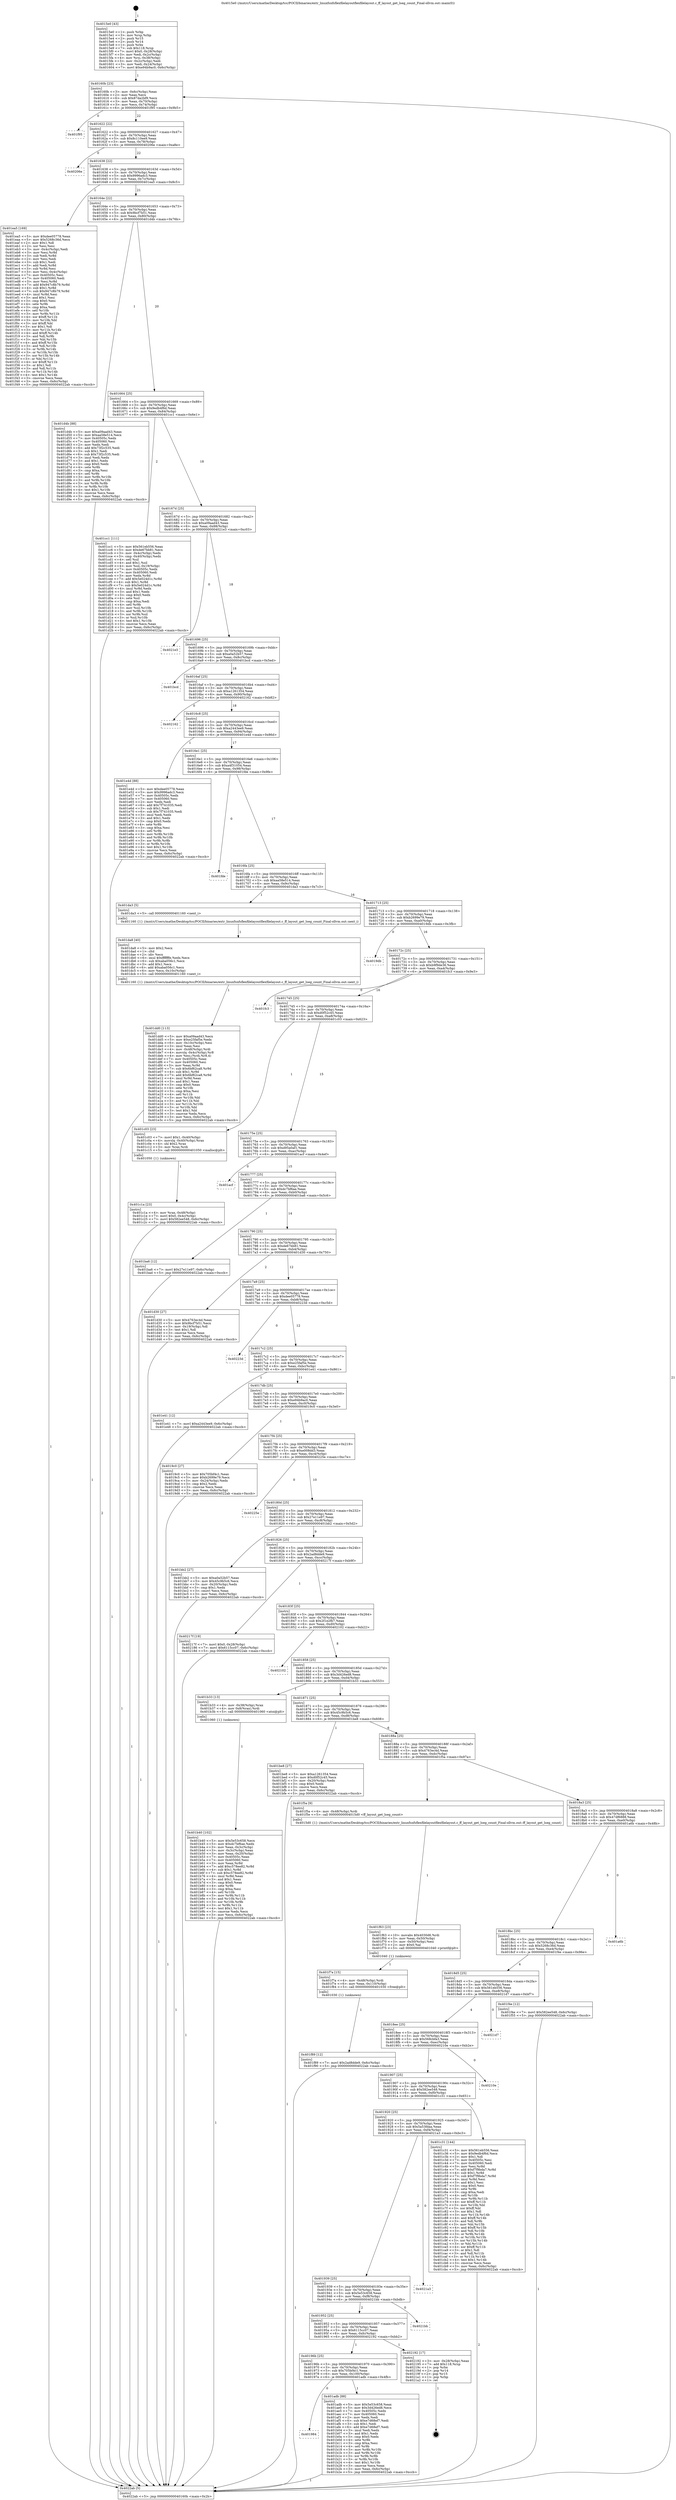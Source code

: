 digraph "0x4015e0" {
  label = "0x4015e0 (/mnt/c/Users/mathe/Desktop/tcc/POCII/binaries/extr_linuxfsnfsflexfilelayoutflexfilelayout.c_ff_layout_get_lseg_count_Final-ollvm.out::main(0))"
  labelloc = "t"
  node[shape=record]

  Entry [label="",width=0.3,height=0.3,shape=circle,fillcolor=black,style=filled]
  "0x40160b" [label="{
     0x40160b [23]\l
     | [instrs]\l
     &nbsp;&nbsp;0x40160b \<+3\>: mov -0x6c(%rbp),%eax\l
     &nbsp;&nbsp;0x40160e \<+2\>: mov %eax,%ecx\l
     &nbsp;&nbsp;0x401610 \<+6\>: sub $0x87da2bf9,%ecx\l
     &nbsp;&nbsp;0x401616 \<+3\>: mov %eax,-0x70(%rbp)\l
     &nbsp;&nbsp;0x401619 \<+3\>: mov %ecx,-0x74(%rbp)\l
     &nbsp;&nbsp;0x40161c \<+6\>: je 0000000000401f95 \<main+0x9b5\>\l
  }"]
  "0x401f95" [label="{
     0x401f95\l
  }", style=dashed]
  "0x401622" [label="{
     0x401622 [22]\l
     | [instrs]\l
     &nbsp;&nbsp;0x401622 \<+5\>: jmp 0000000000401627 \<main+0x47\>\l
     &nbsp;&nbsp;0x401627 \<+3\>: mov -0x70(%rbp),%eax\l
     &nbsp;&nbsp;0x40162a \<+5\>: sub $0x8c110ee9,%eax\l
     &nbsp;&nbsp;0x40162f \<+3\>: mov %eax,-0x78(%rbp)\l
     &nbsp;&nbsp;0x401632 \<+6\>: je 000000000040206e \<main+0xa8e\>\l
  }"]
  Exit [label="",width=0.3,height=0.3,shape=circle,fillcolor=black,style=filled,peripheries=2]
  "0x40206e" [label="{
     0x40206e\l
  }", style=dashed]
  "0x401638" [label="{
     0x401638 [22]\l
     | [instrs]\l
     &nbsp;&nbsp;0x401638 \<+5\>: jmp 000000000040163d \<main+0x5d\>\l
     &nbsp;&nbsp;0x40163d \<+3\>: mov -0x70(%rbp),%eax\l
     &nbsp;&nbsp;0x401640 \<+5\>: sub $0x9996adc3,%eax\l
     &nbsp;&nbsp;0x401645 \<+3\>: mov %eax,-0x7c(%rbp)\l
     &nbsp;&nbsp;0x401648 \<+6\>: je 0000000000401ea5 \<main+0x8c5\>\l
  }"]
  "0x401f89" [label="{
     0x401f89 [12]\l
     | [instrs]\l
     &nbsp;&nbsp;0x401f89 \<+7\>: movl $0x2ad8dde9,-0x6c(%rbp)\l
     &nbsp;&nbsp;0x401f90 \<+5\>: jmp 00000000004022ab \<main+0xccb\>\l
  }"]
  "0x401ea5" [label="{
     0x401ea5 [169]\l
     | [instrs]\l
     &nbsp;&nbsp;0x401ea5 \<+5\>: mov $0xdee05778,%eax\l
     &nbsp;&nbsp;0x401eaa \<+5\>: mov $0x5268c36d,%ecx\l
     &nbsp;&nbsp;0x401eaf \<+2\>: mov $0x1,%dl\l
     &nbsp;&nbsp;0x401eb1 \<+2\>: xor %esi,%esi\l
     &nbsp;&nbsp;0x401eb3 \<+3\>: mov -0x4c(%rbp),%edi\l
     &nbsp;&nbsp;0x401eb6 \<+3\>: mov %esi,%r8d\l
     &nbsp;&nbsp;0x401eb9 \<+3\>: sub %edi,%r8d\l
     &nbsp;&nbsp;0x401ebc \<+2\>: mov %esi,%edi\l
     &nbsp;&nbsp;0x401ebe \<+3\>: sub $0x1,%edi\l
     &nbsp;&nbsp;0x401ec1 \<+3\>: add %edi,%r8d\l
     &nbsp;&nbsp;0x401ec4 \<+3\>: sub %r8d,%esi\l
     &nbsp;&nbsp;0x401ec7 \<+3\>: mov %esi,-0x4c(%rbp)\l
     &nbsp;&nbsp;0x401eca \<+7\>: mov 0x40505c,%esi\l
     &nbsp;&nbsp;0x401ed1 \<+7\>: mov 0x405060,%edi\l
     &nbsp;&nbsp;0x401ed8 \<+3\>: mov %esi,%r8d\l
     &nbsp;&nbsp;0x401edb \<+7\>: add $0x947c8b79,%r8d\l
     &nbsp;&nbsp;0x401ee2 \<+4\>: sub $0x1,%r8d\l
     &nbsp;&nbsp;0x401ee6 \<+7\>: sub $0x947c8b79,%r8d\l
     &nbsp;&nbsp;0x401eed \<+4\>: imul %r8d,%esi\l
     &nbsp;&nbsp;0x401ef1 \<+3\>: and $0x1,%esi\l
     &nbsp;&nbsp;0x401ef4 \<+3\>: cmp $0x0,%esi\l
     &nbsp;&nbsp;0x401ef7 \<+4\>: sete %r9b\l
     &nbsp;&nbsp;0x401efb \<+3\>: cmp $0xa,%edi\l
     &nbsp;&nbsp;0x401efe \<+4\>: setl %r10b\l
     &nbsp;&nbsp;0x401f02 \<+3\>: mov %r9b,%r11b\l
     &nbsp;&nbsp;0x401f05 \<+4\>: xor $0xff,%r11b\l
     &nbsp;&nbsp;0x401f09 \<+3\>: mov %r10b,%bl\l
     &nbsp;&nbsp;0x401f0c \<+3\>: xor $0xff,%bl\l
     &nbsp;&nbsp;0x401f0f \<+3\>: xor $0x1,%dl\l
     &nbsp;&nbsp;0x401f12 \<+3\>: mov %r11b,%r14b\l
     &nbsp;&nbsp;0x401f15 \<+4\>: and $0xff,%r14b\l
     &nbsp;&nbsp;0x401f19 \<+3\>: and %dl,%r9b\l
     &nbsp;&nbsp;0x401f1c \<+3\>: mov %bl,%r15b\l
     &nbsp;&nbsp;0x401f1f \<+4\>: and $0xff,%r15b\l
     &nbsp;&nbsp;0x401f23 \<+3\>: and %dl,%r10b\l
     &nbsp;&nbsp;0x401f26 \<+3\>: or %r9b,%r14b\l
     &nbsp;&nbsp;0x401f29 \<+3\>: or %r10b,%r15b\l
     &nbsp;&nbsp;0x401f2c \<+3\>: xor %r15b,%r14b\l
     &nbsp;&nbsp;0x401f2f \<+3\>: or %bl,%r11b\l
     &nbsp;&nbsp;0x401f32 \<+4\>: xor $0xff,%r11b\l
     &nbsp;&nbsp;0x401f36 \<+3\>: or $0x1,%dl\l
     &nbsp;&nbsp;0x401f39 \<+3\>: and %dl,%r11b\l
     &nbsp;&nbsp;0x401f3c \<+3\>: or %r11b,%r14b\l
     &nbsp;&nbsp;0x401f3f \<+4\>: test $0x1,%r14b\l
     &nbsp;&nbsp;0x401f43 \<+3\>: cmovne %ecx,%eax\l
     &nbsp;&nbsp;0x401f46 \<+3\>: mov %eax,-0x6c(%rbp)\l
     &nbsp;&nbsp;0x401f49 \<+5\>: jmp 00000000004022ab \<main+0xccb\>\l
  }"]
  "0x40164e" [label="{
     0x40164e [22]\l
     | [instrs]\l
     &nbsp;&nbsp;0x40164e \<+5\>: jmp 0000000000401653 \<main+0x73\>\l
     &nbsp;&nbsp;0x401653 \<+3\>: mov -0x70(%rbp),%eax\l
     &nbsp;&nbsp;0x401656 \<+5\>: sub $0x9bcf7b51,%eax\l
     &nbsp;&nbsp;0x40165b \<+3\>: mov %eax,-0x80(%rbp)\l
     &nbsp;&nbsp;0x40165e \<+6\>: je 0000000000401d4b \<main+0x76b\>\l
  }"]
  "0x401f7a" [label="{
     0x401f7a [15]\l
     | [instrs]\l
     &nbsp;&nbsp;0x401f7a \<+4\>: mov -0x48(%rbp),%rdi\l
     &nbsp;&nbsp;0x401f7e \<+6\>: mov %eax,-0x110(%rbp)\l
     &nbsp;&nbsp;0x401f84 \<+5\>: call 0000000000401030 \<free@plt\>\l
     | [calls]\l
     &nbsp;&nbsp;0x401030 \{1\} (unknown)\l
  }"]
  "0x401d4b" [label="{
     0x401d4b [88]\l
     | [instrs]\l
     &nbsp;&nbsp;0x401d4b \<+5\>: mov $0xa09aad43,%eax\l
     &nbsp;&nbsp;0x401d50 \<+5\>: mov $0xaa58e514,%ecx\l
     &nbsp;&nbsp;0x401d55 \<+7\>: mov 0x40505c,%edx\l
     &nbsp;&nbsp;0x401d5c \<+7\>: mov 0x405060,%esi\l
     &nbsp;&nbsp;0x401d63 \<+2\>: mov %edx,%edi\l
     &nbsp;&nbsp;0x401d65 \<+6\>: add $0x73f2c535,%edi\l
     &nbsp;&nbsp;0x401d6b \<+3\>: sub $0x1,%edi\l
     &nbsp;&nbsp;0x401d6e \<+6\>: sub $0x73f2c535,%edi\l
     &nbsp;&nbsp;0x401d74 \<+3\>: imul %edi,%edx\l
     &nbsp;&nbsp;0x401d77 \<+3\>: and $0x1,%edx\l
     &nbsp;&nbsp;0x401d7a \<+3\>: cmp $0x0,%edx\l
     &nbsp;&nbsp;0x401d7d \<+4\>: sete %r8b\l
     &nbsp;&nbsp;0x401d81 \<+3\>: cmp $0xa,%esi\l
     &nbsp;&nbsp;0x401d84 \<+4\>: setl %r9b\l
     &nbsp;&nbsp;0x401d88 \<+3\>: mov %r8b,%r10b\l
     &nbsp;&nbsp;0x401d8b \<+3\>: and %r9b,%r10b\l
     &nbsp;&nbsp;0x401d8e \<+3\>: xor %r9b,%r8b\l
     &nbsp;&nbsp;0x401d91 \<+3\>: or %r8b,%r10b\l
     &nbsp;&nbsp;0x401d94 \<+4\>: test $0x1,%r10b\l
     &nbsp;&nbsp;0x401d98 \<+3\>: cmovne %ecx,%eax\l
     &nbsp;&nbsp;0x401d9b \<+3\>: mov %eax,-0x6c(%rbp)\l
     &nbsp;&nbsp;0x401d9e \<+5\>: jmp 00000000004022ab \<main+0xccb\>\l
  }"]
  "0x401664" [label="{
     0x401664 [25]\l
     | [instrs]\l
     &nbsp;&nbsp;0x401664 \<+5\>: jmp 0000000000401669 \<main+0x89\>\l
     &nbsp;&nbsp;0x401669 \<+3\>: mov -0x70(%rbp),%eax\l
     &nbsp;&nbsp;0x40166c \<+5\>: sub $0x9edb4f6d,%eax\l
     &nbsp;&nbsp;0x401671 \<+6\>: mov %eax,-0x84(%rbp)\l
     &nbsp;&nbsp;0x401677 \<+6\>: je 0000000000401cc1 \<main+0x6e1\>\l
  }"]
  "0x401f63" [label="{
     0x401f63 [23]\l
     | [instrs]\l
     &nbsp;&nbsp;0x401f63 \<+10\>: movabs $0x4030d6,%rdi\l
     &nbsp;&nbsp;0x401f6d \<+3\>: mov %eax,-0x50(%rbp)\l
     &nbsp;&nbsp;0x401f70 \<+3\>: mov -0x50(%rbp),%esi\l
     &nbsp;&nbsp;0x401f73 \<+2\>: mov $0x0,%al\l
     &nbsp;&nbsp;0x401f75 \<+5\>: call 0000000000401040 \<printf@plt\>\l
     | [calls]\l
     &nbsp;&nbsp;0x401040 \{1\} (unknown)\l
  }"]
  "0x401cc1" [label="{
     0x401cc1 [111]\l
     | [instrs]\l
     &nbsp;&nbsp;0x401cc1 \<+5\>: mov $0x561eb556,%eax\l
     &nbsp;&nbsp;0x401cc6 \<+5\>: mov $0xde67bb81,%ecx\l
     &nbsp;&nbsp;0x401ccb \<+3\>: mov -0x4c(%rbp),%edx\l
     &nbsp;&nbsp;0x401cce \<+3\>: cmp -0x40(%rbp),%edx\l
     &nbsp;&nbsp;0x401cd1 \<+4\>: setl %sil\l
     &nbsp;&nbsp;0x401cd5 \<+4\>: and $0x1,%sil\l
     &nbsp;&nbsp;0x401cd9 \<+4\>: mov %sil,-0x19(%rbp)\l
     &nbsp;&nbsp;0x401cdd \<+7\>: mov 0x40505c,%edx\l
     &nbsp;&nbsp;0x401ce4 \<+7\>: mov 0x405060,%edi\l
     &nbsp;&nbsp;0x401ceb \<+3\>: mov %edx,%r8d\l
     &nbsp;&nbsp;0x401cee \<+7\>: add $0x5e024d1c,%r8d\l
     &nbsp;&nbsp;0x401cf5 \<+4\>: sub $0x1,%r8d\l
     &nbsp;&nbsp;0x401cf9 \<+7\>: sub $0x5e024d1c,%r8d\l
     &nbsp;&nbsp;0x401d00 \<+4\>: imul %r8d,%edx\l
     &nbsp;&nbsp;0x401d04 \<+3\>: and $0x1,%edx\l
     &nbsp;&nbsp;0x401d07 \<+3\>: cmp $0x0,%edx\l
     &nbsp;&nbsp;0x401d0a \<+4\>: sete %sil\l
     &nbsp;&nbsp;0x401d0e \<+3\>: cmp $0xa,%edi\l
     &nbsp;&nbsp;0x401d11 \<+4\>: setl %r9b\l
     &nbsp;&nbsp;0x401d15 \<+3\>: mov %sil,%r10b\l
     &nbsp;&nbsp;0x401d18 \<+3\>: and %r9b,%r10b\l
     &nbsp;&nbsp;0x401d1b \<+3\>: xor %r9b,%sil\l
     &nbsp;&nbsp;0x401d1e \<+3\>: or %sil,%r10b\l
     &nbsp;&nbsp;0x401d21 \<+4\>: test $0x1,%r10b\l
     &nbsp;&nbsp;0x401d25 \<+3\>: cmovne %ecx,%eax\l
     &nbsp;&nbsp;0x401d28 \<+3\>: mov %eax,-0x6c(%rbp)\l
     &nbsp;&nbsp;0x401d2b \<+5\>: jmp 00000000004022ab \<main+0xccb\>\l
  }"]
  "0x40167d" [label="{
     0x40167d [25]\l
     | [instrs]\l
     &nbsp;&nbsp;0x40167d \<+5\>: jmp 0000000000401682 \<main+0xa2\>\l
     &nbsp;&nbsp;0x401682 \<+3\>: mov -0x70(%rbp),%eax\l
     &nbsp;&nbsp;0x401685 \<+5\>: sub $0xa09aad43,%eax\l
     &nbsp;&nbsp;0x40168a \<+6\>: mov %eax,-0x88(%rbp)\l
     &nbsp;&nbsp;0x401690 \<+6\>: je 00000000004021e3 \<main+0xc03\>\l
  }"]
  "0x401dd0" [label="{
     0x401dd0 [113]\l
     | [instrs]\l
     &nbsp;&nbsp;0x401dd0 \<+5\>: mov $0xa09aad43,%ecx\l
     &nbsp;&nbsp;0x401dd5 \<+5\>: mov $0xe25faf5e,%edx\l
     &nbsp;&nbsp;0x401dda \<+6\>: mov -0x10c(%rbp),%esi\l
     &nbsp;&nbsp;0x401de0 \<+3\>: imul %eax,%esi\l
     &nbsp;&nbsp;0x401de3 \<+4\>: mov -0x48(%rbp),%rdi\l
     &nbsp;&nbsp;0x401de7 \<+4\>: movslq -0x4c(%rbp),%r8\l
     &nbsp;&nbsp;0x401deb \<+4\>: mov %esi,(%rdi,%r8,4)\l
     &nbsp;&nbsp;0x401def \<+7\>: mov 0x40505c,%eax\l
     &nbsp;&nbsp;0x401df6 \<+7\>: mov 0x405060,%esi\l
     &nbsp;&nbsp;0x401dfd \<+3\>: mov %eax,%r9d\l
     &nbsp;&nbsp;0x401e00 \<+7\>: sub $0x6bf62ca8,%r9d\l
     &nbsp;&nbsp;0x401e07 \<+4\>: sub $0x1,%r9d\l
     &nbsp;&nbsp;0x401e0b \<+7\>: add $0x6bf62ca8,%r9d\l
     &nbsp;&nbsp;0x401e12 \<+4\>: imul %r9d,%eax\l
     &nbsp;&nbsp;0x401e16 \<+3\>: and $0x1,%eax\l
     &nbsp;&nbsp;0x401e19 \<+3\>: cmp $0x0,%eax\l
     &nbsp;&nbsp;0x401e1c \<+4\>: sete %r10b\l
     &nbsp;&nbsp;0x401e20 \<+3\>: cmp $0xa,%esi\l
     &nbsp;&nbsp;0x401e23 \<+4\>: setl %r11b\l
     &nbsp;&nbsp;0x401e27 \<+3\>: mov %r10b,%bl\l
     &nbsp;&nbsp;0x401e2a \<+3\>: and %r11b,%bl\l
     &nbsp;&nbsp;0x401e2d \<+3\>: xor %r11b,%r10b\l
     &nbsp;&nbsp;0x401e30 \<+3\>: or %r10b,%bl\l
     &nbsp;&nbsp;0x401e33 \<+3\>: test $0x1,%bl\l
     &nbsp;&nbsp;0x401e36 \<+3\>: cmovne %edx,%ecx\l
     &nbsp;&nbsp;0x401e39 \<+3\>: mov %ecx,-0x6c(%rbp)\l
     &nbsp;&nbsp;0x401e3c \<+5\>: jmp 00000000004022ab \<main+0xccb\>\l
  }"]
  "0x4021e3" [label="{
     0x4021e3\l
  }", style=dashed]
  "0x401696" [label="{
     0x401696 [25]\l
     | [instrs]\l
     &nbsp;&nbsp;0x401696 \<+5\>: jmp 000000000040169b \<main+0xbb\>\l
     &nbsp;&nbsp;0x40169b \<+3\>: mov -0x70(%rbp),%eax\l
     &nbsp;&nbsp;0x40169e \<+5\>: sub $0xa0a52b57,%eax\l
     &nbsp;&nbsp;0x4016a3 \<+6\>: mov %eax,-0x8c(%rbp)\l
     &nbsp;&nbsp;0x4016a9 \<+6\>: je 0000000000401bcd \<main+0x5ed\>\l
  }"]
  "0x401da8" [label="{
     0x401da8 [40]\l
     | [instrs]\l
     &nbsp;&nbsp;0x401da8 \<+5\>: mov $0x2,%ecx\l
     &nbsp;&nbsp;0x401dad \<+1\>: cltd\l
     &nbsp;&nbsp;0x401dae \<+2\>: idiv %ecx\l
     &nbsp;&nbsp;0x401db0 \<+6\>: imul $0xfffffffe,%edx,%ecx\l
     &nbsp;&nbsp;0x401db6 \<+6\>: sub $0xaba056c1,%ecx\l
     &nbsp;&nbsp;0x401dbc \<+3\>: add $0x1,%ecx\l
     &nbsp;&nbsp;0x401dbf \<+6\>: add $0xaba056c1,%ecx\l
     &nbsp;&nbsp;0x401dc5 \<+6\>: mov %ecx,-0x10c(%rbp)\l
     &nbsp;&nbsp;0x401dcb \<+5\>: call 0000000000401160 \<next_i\>\l
     | [calls]\l
     &nbsp;&nbsp;0x401160 \{1\} (/mnt/c/Users/mathe/Desktop/tcc/POCII/binaries/extr_linuxfsnfsflexfilelayoutflexfilelayout.c_ff_layout_get_lseg_count_Final-ollvm.out::next_i)\l
  }"]
  "0x401bcd" [label="{
     0x401bcd\l
  }", style=dashed]
  "0x4016af" [label="{
     0x4016af [25]\l
     | [instrs]\l
     &nbsp;&nbsp;0x4016af \<+5\>: jmp 00000000004016b4 \<main+0xd4\>\l
     &nbsp;&nbsp;0x4016b4 \<+3\>: mov -0x70(%rbp),%eax\l
     &nbsp;&nbsp;0x4016b7 \<+5\>: sub $0xa1261354,%eax\l
     &nbsp;&nbsp;0x4016bc \<+6\>: mov %eax,-0x90(%rbp)\l
     &nbsp;&nbsp;0x4016c2 \<+6\>: je 0000000000402162 \<main+0xb82\>\l
  }"]
  "0x401c1a" [label="{
     0x401c1a [23]\l
     | [instrs]\l
     &nbsp;&nbsp;0x401c1a \<+4\>: mov %rax,-0x48(%rbp)\l
     &nbsp;&nbsp;0x401c1e \<+7\>: movl $0x0,-0x4c(%rbp)\l
     &nbsp;&nbsp;0x401c25 \<+7\>: movl $0x582ee548,-0x6c(%rbp)\l
     &nbsp;&nbsp;0x401c2c \<+5\>: jmp 00000000004022ab \<main+0xccb\>\l
  }"]
  "0x402162" [label="{
     0x402162\l
  }", style=dashed]
  "0x4016c8" [label="{
     0x4016c8 [25]\l
     | [instrs]\l
     &nbsp;&nbsp;0x4016c8 \<+5\>: jmp 00000000004016cd \<main+0xed\>\l
     &nbsp;&nbsp;0x4016cd \<+3\>: mov -0x70(%rbp),%eax\l
     &nbsp;&nbsp;0x4016d0 \<+5\>: sub $0xa2443ee9,%eax\l
     &nbsp;&nbsp;0x4016d5 \<+6\>: mov %eax,-0x94(%rbp)\l
     &nbsp;&nbsp;0x4016db \<+6\>: je 0000000000401e4d \<main+0x86d\>\l
  }"]
  "0x401b40" [label="{
     0x401b40 [102]\l
     | [instrs]\l
     &nbsp;&nbsp;0x401b40 \<+5\>: mov $0x5e53c658,%ecx\l
     &nbsp;&nbsp;0x401b45 \<+5\>: mov $0xdc7bf6ae,%edx\l
     &nbsp;&nbsp;0x401b4a \<+3\>: mov %eax,-0x3c(%rbp)\l
     &nbsp;&nbsp;0x401b4d \<+3\>: mov -0x3c(%rbp),%eax\l
     &nbsp;&nbsp;0x401b50 \<+3\>: mov %eax,-0x20(%rbp)\l
     &nbsp;&nbsp;0x401b53 \<+7\>: mov 0x40505c,%eax\l
     &nbsp;&nbsp;0x401b5a \<+7\>: mov 0x405060,%esi\l
     &nbsp;&nbsp;0x401b61 \<+3\>: mov %eax,%r8d\l
     &nbsp;&nbsp;0x401b64 \<+7\>: add $0xc578ee82,%r8d\l
     &nbsp;&nbsp;0x401b6b \<+4\>: sub $0x1,%r8d\l
     &nbsp;&nbsp;0x401b6f \<+7\>: sub $0xc578ee82,%r8d\l
     &nbsp;&nbsp;0x401b76 \<+4\>: imul %r8d,%eax\l
     &nbsp;&nbsp;0x401b7a \<+3\>: and $0x1,%eax\l
     &nbsp;&nbsp;0x401b7d \<+3\>: cmp $0x0,%eax\l
     &nbsp;&nbsp;0x401b80 \<+4\>: sete %r9b\l
     &nbsp;&nbsp;0x401b84 \<+3\>: cmp $0xa,%esi\l
     &nbsp;&nbsp;0x401b87 \<+4\>: setl %r10b\l
     &nbsp;&nbsp;0x401b8b \<+3\>: mov %r9b,%r11b\l
     &nbsp;&nbsp;0x401b8e \<+3\>: and %r10b,%r11b\l
     &nbsp;&nbsp;0x401b91 \<+3\>: xor %r10b,%r9b\l
     &nbsp;&nbsp;0x401b94 \<+3\>: or %r9b,%r11b\l
     &nbsp;&nbsp;0x401b97 \<+4\>: test $0x1,%r11b\l
     &nbsp;&nbsp;0x401b9b \<+3\>: cmovne %edx,%ecx\l
     &nbsp;&nbsp;0x401b9e \<+3\>: mov %ecx,-0x6c(%rbp)\l
     &nbsp;&nbsp;0x401ba1 \<+5\>: jmp 00000000004022ab \<main+0xccb\>\l
  }"]
  "0x401e4d" [label="{
     0x401e4d [88]\l
     | [instrs]\l
     &nbsp;&nbsp;0x401e4d \<+5\>: mov $0xdee05778,%eax\l
     &nbsp;&nbsp;0x401e52 \<+5\>: mov $0x9996adc3,%ecx\l
     &nbsp;&nbsp;0x401e57 \<+7\>: mov 0x40505c,%edx\l
     &nbsp;&nbsp;0x401e5e \<+7\>: mov 0x405060,%esi\l
     &nbsp;&nbsp;0x401e65 \<+2\>: mov %edx,%edi\l
     &nbsp;&nbsp;0x401e67 \<+6\>: add $0x7f741035,%edi\l
     &nbsp;&nbsp;0x401e6d \<+3\>: sub $0x1,%edi\l
     &nbsp;&nbsp;0x401e70 \<+6\>: sub $0x7f741035,%edi\l
     &nbsp;&nbsp;0x401e76 \<+3\>: imul %edi,%edx\l
     &nbsp;&nbsp;0x401e79 \<+3\>: and $0x1,%edx\l
     &nbsp;&nbsp;0x401e7c \<+3\>: cmp $0x0,%edx\l
     &nbsp;&nbsp;0x401e7f \<+4\>: sete %r8b\l
     &nbsp;&nbsp;0x401e83 \<+3\>: cmp $0xa,%esi\l
     &nbsp;&nbsp;0x401e86 \<+4\>: setl %r9b\l
     &nbsp;&nbsp;0x401e8a \<+3\>: mov %r8b,%r10b\l
     &nbsp;&nbsp;0x401e8d \<+3\>: and %r9b,%r10b\l
     &nbsp;&nbsp;0x401e90 \<+3\>: xor %r9b,%r8b\l
     &nbsp;&nbsp;0x401e93 \<+3\>: or %r8b,%r10b\l
     &nbsp;&nbsp;0x401e96 \<+4\>: test $0x1,%r10b\l
     &nbsp;&nbsp;0x401e9a \<+3\>: cmovne %ecx,%eax\l
     &nbsp;&nbsp;0x401e9d \<+3\>: mov %eax,-0x6c(%rbp)\l
     &nbsp;&nbsp;0x401ea0 \<+5\>: jmp 00000000004022ab \<main+0xccb\>\l
  }"]
  "0x4016e1" [label="{
     0x4016e1 [25]\l
     | [instrs]\l
     &nbsp;&nbsp;0x4016e1 \<+5\>: jmp 00000000004016e6 \<main+0x106\>\l
     &nbsp;&nbsp;0x4016e6 \<+3\>: mov -0x70(%rbp),%eax\l
     &nbsp;&nbsp;0x4016e9 \<+5\>: sub $0xa4f31054,%eax\l
     &nbsp;&nbsp;0x4016ee \<+6\>: mov %eax,-0x98(%rbp)\l
     &nbsp;&nbsp;0x4016f4 \<+6\>: je 0000000000401fde \<main+0x9fe\>\l
  }"]
  "0x401984" [label="{
     0x401984\l
  }", style=dashed]
  "0x401fde" [label="{
     0x401fde\l
  }", style=dashed]
  "0x4016fa" [label="{
     0x4016fa [25]\l
     | [instrs]\l
     &nbsp;&nbsp;0x4016fa \<+5\>: jmp 00000000004016ff \<main+0x11f\>\l
     &nbsp;&nbsp;0x4016ff \<+3\>: mov -0x70(%rbp),%eax\l
     &nbsp;&nbsp;0x401702 \<+5\>: sub $0xaa58e514,%eax\l
     &nbsp;&nbsp;0x401707 \<+6\>: mov %eax,-0x9c(%rbp)\l
     &nbsp;&nbsp;0x40170d \<+6\>: je 0000000000401da3 \<main+0x7c3\>\l
  }"]
  "0x401adb" [label="{
     0x401adb [88]\l
     | [instrs]\l
     &nbsp;&nbsp;0x401adb \<+5\>: mov $0x5e53c658,%eax\l
     &nbsp;&nbsp;0x401ae0 \<+5\>: mov $0x3d426ed8,%ecx\l
     &nbsp;&nbsp;0x401ae5 \<+7\>: mov 0x40505c,%edx\l
     &nbsp;&nbsp;0x401aec \<+7\>: mov 0x405060,%esi\l
     &nbsp;&nbsp;0x401af3 \<+2\>: mov %edx,%edi\l
     &nbsp;&nbsp;0x401af5 \<+6\>: sub $0xe7d68ef7,%edi\l
     &nbsp;&nbsp;0x401afb \<+3\>: sub $0x1,%edi\l
     &nbsp;&nbsp;0x401afe \<+6\>: add $0xe7d68ef7,%edi\l
     &nbsp;&nbsp;0x401b04 \<+3\>: imul %edi,%edx\l
     &nbsp;&nbsp;0x401b07 \<+3\>: and $0x1,%edx\l
     &nbsp;&nbsp;0x401b0a \<+3\>: cmp $0x0,%edx\l
     &nbsp;&nbsp;0x401b0d \<+4\>: sete %r8b\l
     &nbsp;&nbsp;0x401b11 \<+3\>: cmp $0xa,%esi\l
     &nbsp;&nbsp;0x401b14 \<+4\>: setl %r9b\l
     &nbsp;&nbsp;0x401b18 \<+3\>: mov %r8b,%r10b\l
     &nbsp;&nbsp;0x401b1b \<+3\>: and %r9b,%r10b\l
     &nbsp;&nbsp;0x401b1e \<+3\>: xor %r9b,%r8b\l
     &nbsp;&nbsp;0x401b21 \<+3\>: or %r8b,%r10b\l
     &nbsp;&nbsp;0x401b24 \<+4\>: test $0x1,%r10b\l
     &nbsp;&nbsp;0x401b28 \<+3\>: cmovne %ecx,%eax\l
     &nbsp;&nbsp;0x401b2b \<+3\>: mov %eax,-0x6c(%rbp)\l
     &nbsp;&nbsp;0x401b2e \<+5\>: jmp 00000000004022ab \<main+0xccb\>\l
  }"]
  "0x401da3" [label="{
     0x401da3 [5]\l
     | [instrs]\l
     &nbsp;&nbsp;0x401da3 \<+5\>: call 0000000000401160 \<next_i\>\l
     | [calls]\l
     &nbsp;&nbsp;0x401160 \{1\} (/mnt/c/Users/mathe/Desktop/tcc/POCII/binaries/extr_linuxfsnfsflexfilelayoutflexfilelayout.c_ff_layout_get_lseg_count_Final-ollvm.out::next_i)\l
  }"]
  "0x401713" [label="{
     0x401713 [25]\l
     | [instrs]\l
     &nbsp;&nbsp;0x401713 \<+5\>: jmp 0000000000401718 \<main+0x138\>\l
     &nbsp;&nbsp;0x401718 \<+3\>: mov -0x70(%rbp),%eax\l
     &nbsp;&nbsp;0x40171b \<+5\>: sub $0xb2699e79,%eax\l
     &nbsp;&nbsp;0x401720 \<+6\>: mov %eax,-0xa0(%rbp)\l
     &nbsp;&nbsp;0x401726 \<+6\>: je 00000000004019db \<main+0x3fb\>\l
  }"]
  "0x40196b" [label="{
     0x40196b [25]\l
     | [instrs]\l
     &nbsp;&nbsp;0x40196b \<+5\>: jmp 0000000000401970 \<main+0x390\>\l
     &nbsp;&nbsp;0x401970 \<+3\>: mov -0x70(%rbp),%eax\l
     &nbsp;&nbsp;0x401973 \<+5\>: sub $0x705bf4c1,%eax\l
     &nbsp;&nbsp;0x401978 \<+6\>: mov %eax,-0x100(%rbp)\l
     &nbsp;&nbsp;0x40197e \<+6\>: je 0000000000401adb \<main+0x4fb\>\l
  }"]
  "0x4019db" [label="{
     0x4019db\l
  }", style=dashed]
  "0x40172c" [label="{
     0x40172c [25]\l
     | [instrs]\l
     &nbsp;&nbsp;0x40172c \<+5\>: jmp 0000000000401731 \<main+0x151\>\l
     &nbsp;&nbsp;0x401731 \<+3\>: mov -0x70(%rbp),%eax\l
     &nbsp;&nbsp;0x401734 \<+5\>: sub $0xb9f9de36,%eax\l
     &nbsp;&nbsp;0x401739 \<+6\>: mov %eax,-0xa4(%rbp)\l
     &nbsp;&nbsp;0x40173f \<+6\>: je 0000000000401fc3 \<main+0x9e3\>\l
  }"]
  "0x402192" [label="{
     0x402192 [17]\l
     | [instrs]\l
     &nbsp;&nbsp;0x402192 \<+3\>: mov -0x28(%rbp),%eax\l
     &nbsp;&nbsp;0x402195 \<+7\>: add $0x118,%rsp\l
     &nbsp;&nbsp;0x40219c \<+1\>: pop %rbx\l
     &nbsp;&nbsp;0x40219d \<+2\>: pop %r14\l
     &nbsp;&nbsp;0x40219f \<+2\>: pop %r15\l
     &nbsp;&nbsp;0x4021a1 \<+1\>: pop %rbp\l
     &nbsp;&nbsp;0x4021a2 \<+1\>: ret\l
  }"]
  "0x401fc3" [label="{
     0x401fc3\l
  }", style=dashed]
  "0x401745" [label="{
     0x401745 [25]\l
     | [instrs]\l
     &nbsp;&nbsp;0x401745 \<+5\>: jmp 000000000040174a \<main+0x16a\>\l
     &nbsp;&nbsp;0x40174a \<+3\>: mov -0x70(%rbp),%eax\l
     &nbsp;&nbsp;0x40174d \<+5\>: sub $0xd0f52c45,%eax\l
     &nbsp;&nbsp;0x401752 \<+6\>: mov %eax,-0xa8(%rbp)\l
     &nbsp;&nbsp;0x401758 \<+6\>: je 0000000000401c03 \<main+0x623\>\l
  }"]
  "0x401952" [label="{
     0x401952 [25]\l
     | [instrs]\l
     &nbsp;&nbsp;0x401952 \<+5\>: jmp 0000000000401957 \<main+0x377\>\l
     &nbsp;&nbsp;0x401957 \<+3\>: mov -0x70(%rbp),%eax\l
     &nbsp;&nbsp;0x40195a \<+5\>: sub $0x6115cc07,%eax\l
     &nbsp;&nbsp;0x40195f \<+6\>: mov %eax,-0xfc(%rbp)\l
     &nbsp;&nbsp;0x401965 \<+6\>: je 0000000000402192 \<main+0xbb2\>\l
  }"]
  "0x401c03" [label="{
     0x401c03 [23]\l
     | [instrs]\l
     &nbsp;&nbsp;0x401c03 \<+7\>: movl $0x1,-0x40(%rbp)\l
     &nbsp;&nbsp;0x401c0a \<+4\>: movslq -0x40(%rbp),%rax\l
     &nbsp;&nbsp;0x401c0e \<+4\>: shl $0x2,%rax\l
     &nbsp;&nbsp;0x401c12 \<+3\>: mov %rax,%rdi\l
     &nbsp;&nbsp;0x401c15 \<+5\>: call 0000000000401050 \<malloc@plt\>\l
     | [calls]\l
     &nbsp;&nbsp;0x401050 \{1\} (unknown)\l
  }"]
  "0x40175e" [label="{
     0x40175e [25]\l
     | [instrs]\l
     &nbsp;&nbsp;0x40175e \<+5\>: jmp 0000000000401763 \<main+0x183\>\l
     &nbsp;&nbsp;0x401763 \<+3\>: mov -0x70(%rbp),%eax\l
     &nbsp;&nbsp;0x401766 \<+5\>: sub $0xd95a0af1,%eax\l
     &nbsp;&nbsp;0x40176b \<+6\>: mov %eax,-0xac(%rbp)\l
     &nbsp;&nbsp;0x401771 \<+6\>: je 0000000000401acf \<main+0x4ef\>\l
  }"]
  "0x4021bb" [label="{
     0x4021bb\l
  }", style=dashed]
  "0x401acf" [label="{
     0x401acf\l
  }", style=dashed]
  "0x401777" [label="{
     0x401777 [25]\l
     | [instrs]\l
     &nbsp;&nbsp;0x401777 \<+5\>: jmp 000000000040177c \<main+0x19c\>\l
     &nbsp;&nbsp;0x40177c \<+3\>: mov -0x70(%rbp),%eax\l
     &nbsp;&nbsp;0x40177f \<+5\>: sub $0xdc7bf6ae,%eax\l
     &nbsp;&nbsp;0x401784 \<+6\>: mov %eax,-0xb0(%rbp)\l
     &nbsp;&nbsp;0x40178a \<+6\>: je 0000000000401ba6 \<main+0x5c6\>\l
  }"]
  "0x401939" [label="{
     0x401939 [25]\l
     | [instrs]\l
     &nbsp;&nbsp;0x401939 \<+5\>: jmp 000000000040193e \<main+0x35e\>\l
     &nbsp;&nbsp;0x40193e \<+3\>: mov -0x70(%rbp),%eax\l
     &nbsp;&nbsp;0x401941 \<+5\>: sub $0x5e53c658,%eax\l
     &nbsp;&nbsp;0x401946 \<+6\>: mov %eax,-0xf8(%rbp)\l
     &nbsp;&nbsp;0x40194c \<+6\>: je 00000000004021bb \<main+0xbdb\>\l
  }"]
  "0x401ba6" [label="{
     0x401ba6 [12]\l
     | [instrs]\l
     &nbsp;&nbsp;0x401ba6 \<+7\>: movl $0x27e11e97,-0x6c(%rbp)\l
     &nbsp;&nbsp;0x401bad \<+5\>: jmp 00000000004022ab \<main+0xccb\>\l
  }"]
  "0x401790" [label="{
     0x401790 [25]\l
     | [instrs]\l
     &nbsp;&nbsp;0x401790 \<+5\>: jmp 0000000000401795 \<main+0x1b5\>\l
     &nbsp;&nbsp;0x401795 \<+3\>: mov -0x70(%rbp),%eax\l
     &nbsp;&nbsp;0x401798 \<+5\>: sub $0xde67bb81,%eax\l
     &nbsp;&nbsp;0x40179d \<+6\>: mov %eax,-0xb4(%rbp)\l
     &nbsp;&nbsp;0x4017a3 \<+6\>: je 0000000000401d30 \<main+0x750\>\l
  }"]
  "0x4021a3" [label="{
     0x4021a3\l
  }", style=dashed]
  "0x401d30" [label="{
     0x401d30 [27]\l
     | [instrs]\l
     &nbsp;&nbsp;0x401d30 \<+5\>: mov $0x4763ec4d,%eax\l
     &nbsp;&nbsp;0x401d35 \<+5\>: mov $0x9bcf7b51,%ecx\l
     &nbsp;&nbsp;0x401d3a \<+3\>: mov -0x19(%rbp),%dl\l
     &nbsp;&nbsp;0x401d3d \<+3\>: test $0x1,%dl\l
     &nbsp;&nbsp;0x401d40 \<+3\>: cmovne %ecx,%eax\l
     &nbsp;&nbsp;0x401d43 \<+3\>: mov %eax,-0x6c(%rbp)\l
     &nbsp;&nbsp;0x401d46 \<+5\>: jmp 00000000004022ab \<main+0xccb\>\l
  }"]
  "0x4017a9" [label="{
     0x4017a9 [25]\l
     | [instrs]\l
     &nbsp;&nbsp;0x4017a9 \<+5\>: jmp 00000000004017ae \<main+0x1ce\>\l
     &nbsp;&nbsp;0x4017ae \<+3\>: mov -0x70(%rbp),%eax\l
     &nbsp;&nbsp;0x4017b1 \<+5\>: sub $0xdee05778,%eax\l
     &nbsp;&nbsp;0x4017b6 \<+6\>: mov %eax,-0xb8(%rbp)\l
     &nbsp;&nbsp;0x4017bc \<+6\>: je 000000000040223d \<main+0xc5d\>\l
  }"]
  "0x401920" [label="{
     0x401920 [25]\l
     | [instrs]\l
     &nbsp;&nbsp;0x401920 \<+5\>: jmp 0000000000401925 \<main+0x345\>\l
     &nbsp;&nbsp;0x401925 \<+3\>: mov -0x70(%rbp),%eax\l
     &nbsp;&nbsp;0x401928 \<+5\>: sub $0x5a53fdaa,%eax\l
     &nbsp;&nbsp;0x40192d \<+6\>: mov %eax,-0xf4(%rbp)\l
     &nbsp;&nbsp;0x401933 \<+6\>: je 00000000004021a3 \<main+0xbc3\>\l
  }"]
  "0x40223d" [label="{
     0x40223d\l
  }", style=dashed]
  "0x4017c2" [label="{
     0x4017c2 [25]\l
     | [instrs]\l
     &nbsp;&nbsp;0x4017c2 \<+5\>: jmp 00000000004017c7 \<main+0x1e7\>\l
     &nbsp;&nbsp;0x4017c7 \<+3\>: mov -0x70(%rbp),%eax\l
     &nbsp;&nbsp;0x4017ca \<+5\>: sub $0xe25faf5e,%eax\l
     &nbsp;&nbsp;0x4017cf \<+6\>: mov %eax,-0xbc(%rbp)\l
     &nbsp;&nbsp;0x4017d5 \<+6\>: je 0000000000401e41 \<main+0x861\>\l
  }"]
  "0x401c31" [label="{
     0x401c31 [144]\l
     | [instrs]\l
     &nbsp;&nbsp;0x401c31 \<+5\>: mov $0x561eb556,%eax\l
     &nbsp;&nbsp;0x401c36 \<+5\>: mov $0x9edb4f6d,%ecx\l
     &nbsp;&nbsp;0x401c3b \<+2\>: mov $0x1,%dl\l
     &nbsp;&nbsp;0x401c3d \<+7\>: mov 0x40505c,%esi\l
     &nbsp;&nbsp;0x401c44 \<+7\>: mov 0x405060,%edi\l
     &nbsp;&nbsp;0x401c4b \<+3\>: mov %esi,%r8d\l
     &nbsp;&nbsp;0x401c4e \<+7\>: add $0xf7f9bda7,%r8d\l
     &nbsp;&nbsp;0x401c55 \<+4\>: sub $0x1,%r8d\l
     &nbsp;&nbsp;0x401c59 \<+7\>: sub $0xf7f9bda7,%r8d\l
     &nbsp;&nbsp;0x401c60 \<+4\>: imul %r8d,%esi\l
     &nbsp;&nbsp;0x401c64 \<+3\>: and $0x1,%esi\l
     &nbsp;&nbsp;0x401c67 \<+3\>: cmp $0x0,%esi\l
     &nbsp;&nbsp;0x401c6a \<+4\>: sete %r9b\l
     &nbsp;&nbsp;0x401c6e \<+3\>: cmp $0xa,%edi\l
     &nbsp;&nbsp;0x401c71 \<+4\>: setl %r10b\l
     &nbsp;&nbsp;0x401c75 \<+3\>: mov %r9b,%r11b\l
     &nbsp;&nbsp;0x401c78 \<+4\>: xor $0xff,%r11b\l
     &nbsp;&nbsp;0x401c7c \<+3\>: mov %r10b,%bl\l
     &nbsp;&nbsp;0x401c7f \<+3\>: xor $0xff,%bl\l
     &nbsp;&nbsp;0x401c82 \<+3\>: xor $0x1,%dl\l
     &nbsp;&nbsp;0x401c85 \<+3\>: mov %r11b,%r14b\l
     &nbsp;&nbsp;0x401c88 \<+4\>: and $0xff,%r14b\l
     &nbsp;&nbsp;0x401c8c \<+3\>: and %dl,%r9b\l
     &nbsp;&nbsp;0x401c8f \<+3\>: mov %bl,%r15b\l
     &nbsp;&nbsp;0x401c92 \<+4\>: and $0xff,%r15b\l
     &nbsp;&nbsp;0x401c96 \<+3\>: and %dl,%r10b\l
     &nbsp;&nbsp;0x401c99 \<+3\>: or %r9b,%r14b\l
     &nbsp;&nbsp;0x401c9c \<+3\>: or %r10b,%r15b\l
     &nbsp;&nbsp;0x401c9f \<+3\>: xor %r15b,%r14b\l
     &nbsp;&nbsp;0x401ca2 \<+3\>: or %bl,%r11b\l
     &nbsp;&nbsp;0x401ca5 \<+4\>: xor $0xff,%r11b\l
     &nbsp;&nbsp;0x401ca9 \<+3\>: or $0x1,%dl\l
     &nbsp;&nbsp;0x401cac \<+3\>: and %dl,%r11b\l
     &nbsp;&nbsp;0x401caf \<+3\>: or %r11b,%r14b\l
     &nbsp;&nbsp;0x401cb2 \<+4\>: test $0x1,%r14b\l
     &nbsp;&nbsp;0x401cb6 \<+3\>: cmovne %ecx,%eax\l
     &nbsp;&nbsp;0x401cb9 \<+3\>: mov %eax,-0x6c(%rbp)\l
     &nbsp;&nbsp;0x401cbc \<+5\>: jmp 00000000004022ab \<main+0xccb\>\l
  }"]
  "0x401e41" [label="{
     0x401e41 [12]\l
     | [instrs]\l
     &nbsp;&nbsp;0x401e41 \<+7\>: movl $0xa2443ee9,-0x6c(%rbp)\l
     &nbsp;&nbsp;0x401e48 \<+5\>: jmp 00000000004022ab \<main+0xccb\>\l
  }"]
  "0x4017db" [label="{
     0x4017db [25]\l
     | [instrs]\l
     &nbsp;&nbsp;0x4017db \<+5\>: jmp 00000000004017e0 \<main+0x200\>\l
     &nbsp;&nbsp;0x4017e0 \<+3\>: mov -0x70(%rbp),%eax\l
     &nbsp;&nbsp;0x4017e3 \<+5\>: sub $0xe94b9ac0,%eax\l
     &nbsp;&nbsp;0x4017e8 \<+6\>: mov %eax,-0xc0(%rbp)\l
     &nbsp;&nbsp;0x4017ee \<+6\>: je 00000000004019c0 \<main+0x3e0\>\l
  }"]
  "0x401907" [label="{
     0x401907 [25]\l
     | [instrs]\l
     &nbsp;&nbsp;0x401907 \<+5\>: jmp 000000000040190c \<main+0x32c\>\l
     &nbsp;&nbsp;0x40190c \<+3\>: mov -0x70(%rbp),%eax\l
     &nbsp;&nbsp;0x40190f \<+5\>: sub $0x582ee548,%eax\l
     &nbsp;&nbsp;0x401914 \<+6\>: mov %eax,-0xf0(%rbp)\l
     &nbsp;&nbsp;0x40191a \<+6\>: je 0000000000401c31 \<main+0x651\>\l
  }"]
  "0x4019c0" [label="{
     0x4019c0 [27]\l
     | [instrs]\l
     &nbsp;&nbsp;0x4019c0 \<+5\>: mov $0x705bf4c1,%eax\l
     &nbsp;&nbsp;0x4019c5 \<+5\>: mov $0xb2699e79,%ecx\l
     &nbsp;&nbsp;0x4019ca \<+3\>: mov -0x24(%rbp),%edx\l
     &nbsp;&nbsp;0x4019cd \<+3\>: cmp $0x2,%edx\l
     &nbsp;&nbsp;0x4019d0 \<+3\>: cmovne %ecx,%eax\l
     &nbsp;&nbsp;0x4019d3 \<+3\>: mov %eax,-0x6c(%rbp)\l
     &nbsp;&nbsp;0x4019d6 \<+5\>: jmp 00000000004022ab \<main+0xccb\>\l
  }"]
  "0x4017f4" [label="{
     0x4017f4 [25]\l
     | [instrs]\l
     &nbsp;&nbsp;0x4017f4 \<+5\>: jmp 00000000004017f9 \<main+0x219\>\l
     &nbsp;&nbsp;0x4017f9 \<+3\>: mov -0x70(%rbp),%eax\l
     &nbsp;&nbsp;0x4017fc \<+5\>: sub $0xe008dd3,%eax\l
     &nbsp;&nbsp;0x401801 \<+6\>: mov %eax,-0xc4(%rbp)\l
     &nbsp;&nbsp;0x401807 \<+6\>: je 000000000040225e \<main+0xc7e\>\l
  }"]
  "0x4022ab" [label="{
     0x4022ab [5]\l
     | [instrs]\l
     &nbsp;&nbsp;0x4022ab \<+5\>: jmp 000000000040160b \<main+0x2b\>\l
  }"]
  "0x4015e0" [label="{
     0x4015e0 [43]\l
     | [instrs]\l
     &nbsp;&nbsp;0x4015e0 \<+1\>: push %rbp\l
     &nbsp;&nbsp;0x4015e1 \<+3\>: mov %rsp,%rbp\l
     &nbsp;&nbsp;0x4015e4 \<+2\>: push %r15\l
     &nbsp;&nbsp;0x4015e6 \<+2\>: push %r14\l
     &nbsp;&nbsp;0x4015e8 \<+1\>: push %rbx\l
     &nbsp;&nbsp;0x4015e9 \<+7\>: sub $0x118,%rsp\l
     &nbsp;&nbsp;0x4015f0 \<+7\>: movl $0x0,-0x28(%rbp)\l
     &nbsp;&nbsp;0x4015f7 \<+3\>: mov %edi,-0x2c(%rbp)\l
     &nbsp;&nbsp;0x4015fa \<+4\>: mov %rsi,-0x38(%rbp)\l
     &nbsp;&nbsp;0x4015fe \<+3\>: mov -0x2c(%rbp),%edi\l
     &nbsp;&nbsp;0x401601 \<+3\>: mov %edi,-0x24(%rbp)\l
     &nbsp;&nbsp;0x401604 \<+7\>: movl $0xe94b9ac0,-0x6c(%rbp)\l
  }"]
  "0x40210e" [label="{
     0x40210e\l
  }", style=dashed]
  "0x40225e" [label="{
     0x40225e\l
  }", style=dashed]
  "0x40180d" [label="{
     0x40180d [25]\l
     | [instrs]\l
     &nbsp;&nbsp;0x40180d \<+5\>: jmp 0000000000401812 \<main+0x232\>\l
     &nbsp;&nbsp;0x401812 \<+3\>: mov -0x70(%rbp),%eax\l
     &nbsp;&nbsp;0x401815 \<+5\>: sub $0x27e11e97,%eax\l
     &nbsp;&nbsp;0x40181a \<+6\>: mov %eax,-0xc8(%rbp)\l
     &nbsp;&nbsp;0x401820 \<+6\>: je 0000000000401bb2 \<main+0x5d2\>\l
  }"]
  "0x4018ee" [label="{
     0x4018ee [25]\l
     | [instrs]\l
     &nbsp;&nbsp;0x4018ee \<+5\>: jmp 00000000004018f3 \<main+0x313\>\l
     &nbsp;&nbsp;0x4018f3 \<+3\>: mov -0x70(%rbp),%eax\l
     &nbsp;&nbsp;0x4018f6 \<+5\>: sub $0x568cbfa3,%eax\l
     &nbsp;&nbsp;0x4018fb \<+6\>: mov %eax,-0xec(%rbp)\l
     &nbsp;&nbsp;0x401901 \<+6\>: je 000000000040210e \<main+0xb2e\>\l
  }"]
  "0x401bb2" [label="{
     0x401bb2 [27]\l
     | [instrs]\l
     &nbsp;&nbsp;0x401bb2 \<+5\>: mov $0xa0a52b57,%eax\l
     &nbsp;&nbsp;0x401bb7 \<+5\>: mov $0x45c9b5c6,%ecx\l
     &nbsp;&nbsp;0x401bbc \<+3\>: mov -0x20(%rbp),%edx\l
     &nbsp;&nbsp;0x401bbf \<+3\>: cmp $0x1,%edx\l
     &nbsp;&nbsp;0x401bc2 \<+3\>: cmovl %ecx,%eax\l
     &nbsp;&nbsp;0x401bc5 \<+3\>: mov %eax,-0x6c(%rbp)\l
     &nbsp;&nbsp;0x401bc8 \<+5\>: jmp 00000000004022ab \<main+0xccb\>\l
  }"]
  "0x401826" [label="{
     0x401826 [25]\l
     | [instrs]\l
     &nbsp;&nbsp;0x401826 \<+5\>: jmp 000000000040182b \<main+0x24b\>\l
     &nbsp;&nbsp;0x40182b \<+3\>: mov -0x70(%rbp),%eax\l
     &nbsp;&nbsp;0x40182e \<+5\>: sub $0x2ad8dde9,%eax\l
     &nbsp;&nbsp;0x401833 \<+6\>: mov %eax,-0xcc(%rbp)\l
     &nbsp;&nbsp;0x401839 \<+6\>: je 000000000040217f \<main+0xb9f\>\l
  }"]
  "0x4021d7" [label="{
     0x4021d7\l
  }", style=dashed]
  "0x40217f" [label="{
     0x40217f [19]\l
     | [instrs]\l
     &nbsp;&nbsp;0x40217f \<+7\>: movl $0x0,-0x28(%rbp)\l
     &nbsp;&nbsp;0x402186 \<+7\>: movl $0x6115cc07,-0x6c(%rbp)\l
     &nbsp;&nbsp;0x40218d \<+5\>: jmp 00000000004022ab \<main+0xccb\>\l
  }"]
  "0x40183f" [label="{
     0x40183f [25]\l
     | [instrs]\l
     &nbsp;&nbsp;0x40183f \<+5\>: jmp 0000000000401844 \<main+0x264\>\l
     &nbsp;&nbsp;0x401844 \<+3\>: mov -0x70(%rbp),%eax\l
     &nbsp;&nbsp;0x401847 \<+5\>: sub $0x2f1e2fb7,%eax\l
     &nbsp;&nbsp;0x40184c \<+6\>: mov %eax,-0xd0(%rbp)\l
     &nbsp;&nbsp;0x401852 \<+6\>: je 0000000000402102 \<main+0xb22\>\l
  }"]
  "0x4018d5" [label="{
     0x4018d5 [25]\l
     | [instrs]\l
     &nbsp;&nbsp;0x4018d5 \<+5\>: jmp 00000000004018da \<main+0x2fa\>\l
     &nbsp;&nbsp;0x4018da \<+3\>: mov -0x70(%rbp),%eax\l
     &nbsp;&nbsp;0x4018dd \<+5\>: sub $0x561eb556,%eax\l
     &nbsp;&nbsp;0x4018e2 \<+6\>: mov %eax,-0xe8(%rbp)\l
     &nbsp;&nbsp;0x4018e8 \<+6\>: je 00000000004021d7 \<main+0xbf7\>\l
  }"]
  "0x402102" [label="{
     0x402102\l
  }", style=dashed]
  "0x401858" [label="{
     0x401858 [25]\l
     | [instrs]\l
     &nbsp;&nbsp;0x401858 \<+5\>: jmp 000000000040185d \<main+0x27d\>\l
     &nbsp;&nbsp;0x40185d \<+3\>: mov -0x70(%rbp),%eax\l
     &nbsp;&nbsp;0x401860 \<+5\>: sub $0x3d426ed8,%eax\l
     &nbsp;&nbsp;0x401865 \<+6\>: mov %eax,-0xd4(%rbp)\l
     &nbsp;&nbsp;0x40186b \<+6\>: je 0000000000401b33 \<main+0x553\>\l
  }"]
  "0x401f4e" [label="{
     0x401f4e [12]\l
     | [instrs]\l
     &nbsp;&nbsp;0x401f4e \<+7\>: movl $0x582ee548,-0x6c(%rbp)\l
     &nbsp;&nbsp;0x401f55 \<+5\>: jmp 00000000004022ab \<main+0xccb\>\l
  }"]
  "0x401b33" [label="{
     0x401b33 [13]\l
     | [instrs]\l
     &nbsp;&nbsp;0x401b33 \<+4\>: mov -0x38(%rbp),%rax\l
     &nbsp;&nbsp;0x401b37 \<+4\>: mov 0x8(%rax),%rdi\l
     &nbsp;&nbsp;0x401b3b \<+5\>: call 0000000000401060 \<atoi@plt\>\l
     | [calls]\l
     &nbsp;&nbsp;0x401060 \{1\} (unknown)\l
  }"]
  "0x401871" [label="{
     0x401871 [25]\l
     | [instrs]\l
     &nbsp;&nbsp;0x401871 \<+5\>: jmp 0000000000401876 \<main+0x296\>\l
     &nbsp;&nbsp;0x401876 \<+3\>: mov -0x70(%rbp),%eax\l
     &nbsp;&nbsp;0x401879 \<+5\>: sub $0x45c9b5c6,%eax\l
     &nbsp;&nbsp;0x40187e \<+6\>: mov %eax,-0xd8(%rbp)\l
     &nbsp;&nbsp;0x401884 \<+6\>: je 0000000000401be8 \<main+0x608\>\l
  }"]
  "0x4018bc" [label="{
     0x4018bc [25]\l
     | [instrs]\l
     &nbsp;&nbsp;0x4018bc \<+5\>: jmp 00000000004018c1 \<main+0x2e1\>\l
     &nbsp;&nbsp;0x4018c1 \<+3\>: mov -0x70(%rbp),%eax\l
     &nbsp;&nbsp;0x4018c4 \<+5\>: sub $0x5268c36d,%eax\l
     &nbsp;&nbsp;0x4018c9 \<+6\>: mov %eax,-0xe4(%rbp)\l
     &nbsp;&nbsp;0x4018cf \<+6\>: je 0000000000401f4e \<main+0x96e\>\l
  }"]
  "0x401be8" [label="{
     0x401be8 [27]\l
     | [instrs]\l
     &nbsp;&nbsp;0x401be8 \<+5\>: mov $0xa1261354,%eax\l
     &nbsp;&nbsp;0x401bed \<+5\>: mov $0xd0f52c45,%ecx\l
     &nbsp;&nbsp;0x401bf2 \<+3\>: mov -0x20(%rbp),%edx\l
     &nbsp;&nbsp;0x401bf5 \<+3\>: cmp $0x0,%edx\l
     &nbsp;&nbsp;0x401bf8 \<+3\>: cmove %ecx,%eax\l
     &nbsp;&nbsp;0x401bfb \<+3\>: mov %eax,-0x6c(%rbp)\l
     &nbsp;&nbsp;0x401bfe \<+5\>: jmp 00000000004022ab \<main+0xccb\>\l
  }"]
  "0x40188a" [label="{
     0x40188a [25]\l
     | [instrs]\l
     &nbsp;&nbsp;0x40188a \<+5\>: jmp 000000000040188f \<main+0x2af\>\l
     &nbsp;&nbsp;0x40188f \<+3\>: mov -0x70(%rbp),%eax\l
     &nbsp;&nbsp;0x401892 \<+5\>: sub $0x4763ec4d,%eax\l
     &nbsp;&nbsp;0x401897 \<+6\>: mov %eax,-0xdc(%rbp)\l
     &nbsp;&nbsp;0x40189d \<+6\>: je 0000000000401f5a \<main+0x97a\>\l
  }"]
  "0x401a6b" [label="{
     0x401a6b\l
  }", style=dashed]
  "0x401f5a" [label="{
     0x401f5a [9]\l
     | [instrs]\l
     &nbsp;&nbsp;0x401f5a \<+4\>: mov -0x48(%rbp),%rdi\l
     &nbsp;&nbsp;0x401f5e \<+5\>: call 00000000004015d0 \<ff_layout_get_lseg_count\>\l
     | [calls]\l
     &nbsp;&nbsp;0x4015d0 \{1\} (/mnt/c/Users/mathe/Desktop/tcc/POCII/binaries/extr_linuxfsnfsflexfilelayoutflexfilelayout.c_ff_layout_get_lseg_count_Final-ollvm.out::ff_layout_get_lseg_count)\l
  }"]
  "0x4018a3" [label="{
     0x4018a3 [25]\l
     | [instrs]\l
     &nbsp;&nbsp;0x4018a3 \<+5\>: jmp 00000000004018a8 \<main+0x2c8\>\l
     &nbsp;&nbsp;0x4018a8 \<+3\>: mov -0x70(%rbp),%eax\l
     &nbsp;&nbsp;0x4018ab \<+5\>: sub $0x47df6888,%eax\l
     &nbsp;&nbsp;0x4018b0 \<+6\>: mov %eax,-0xe0(%rbp)\l
     &nbsp;&nbsp;0x4018b6 \<+6\>: je 0000000000401a6b \<main+0x48b\>\l
  }"]
  Entry -> "0x4015e0" [label=" 1"]
  "0x40160b" -> "0x401f95" [label=" 0"]
  "0x40160b" -> "0x401622" [label=" 22"]
  "0x402192" -> Exit [label=" 1"]
  "0x401622" -> "0x40206e" [label=" 0"]
  "0x401622" -> "0x401638" [label=" 22"]
  "0x40217f" -> "0x4022ab" [label=" 1"]
  "0x401638" -> "0x401ea5" [label=" 1"]
  "0x401638" -> "0x40164e" [label=" 21"]
  "0x401f89" -> "0x4022ab" [label=" 1"]
  "0x40164e" -> "0x401d4b" [label=" 1"]
  "0x40164e" -> "0x401664" [label=" 20"]
  "0x401f7a" -> "0x401f89" [label=" 1"]
  "0x401664" -> "0x401cc1" [label=" 2"]
  "0x401664" -> "0x40167d" [label=" 18"]
  "0x401f63" -> "0x401f7a" [label=" 1"]
  "0x40167d" -> "0x4021e3" [label=" 0"]
  "0x40167d" -> "0x401696" [label=" 18"]
  "0x401f5a" -> "0x401f63" [label=" 1"]
  "0x401696" -> "0x401bcd" [label=" 0"]
  "0x401696" -> "0x4016af" [label=" 18"]
  "0x401f4e" -> "0x4022ab" [label=" 1"]
  "0x4016af" -> "0x402162" [label=" 0"]
  "0x4016af" -> "0x4016c8" [label=" 18"]
  "0x401ea5" -> "0x4022ab" [label=" 1"]
  "0x4016c8" -> "0x401e4d" [label=" 1"]
  "0x4016c8" -> "0x4016e1" [label=" 17"]
  "0x401e4d" -> "0x4022ab" [label=" 1"]
  "0x4016e1" -> "0x401fde" [label=" 0"]
  "0x4016e1" -> "0x4016fa" [label=" 17"]
  "0x401e41" -> "0x4022ab" [label=" 1"]
  "0x4016fa" -> "0x401da3" [label=" 1"]
  "0x4016fa" -> "0x401713" [label=" 16"]
  "0x401dd0" -> "0x4022ab" [label=" 1"]
  "0x401713" -> "0x4019db" [label=" 0"]
  "0x401713" -> "0x40172c" [label=" 16"]
  "0x401da3" -> "0x401da8" [label=" 1"]
  "0x40172c" -> "0x401fc3" [label=" 0"]
  "0x40172c" -> "0x401745" [label=" 16"]
  "0x401d4b" -> "0x4022ab" [label=" 1"]
  "0x401745" -> "0x401c03" [label=" 1"]
  "0x401745" -> "0x40175e" [label=" 15"]
  "0x401cc1" -> "0x4022ab" [label=" 2"]
  "0x40175e" -> "0x401acf" [label=" 0"]
  "0x40175e" -> "0x401777" [label=" 15"]
  "0x401c31" -> "0x4022ab" [label=" 2"]
  "0x401777" -> "0x401ba6" [label=" 1"]
  "0x401777" -> "0x401790" [label=" 14"]
  "0x401c03" -> "0x401c1a" [label=" 1"]
  "0x401790" -> "0x401d30" [label=" 2"]
  "0x401790" -> "0x4017a9" [label=" 12"]
  "0x401be8" -> "0x4022ab" [label=" 1"]
  "0x4017a9" -> "0x40223d" [label=" 0"]
  "0x4017a9" -> "0x4017c2" [label=" 12"]
  "0x401ba6" -> "0x4022ab" [label=" 1"]
  "0x4017c2" -> "0x401e41" [label=" 1"]
  "0x4017c2" -> "0x4017db" [label=" 11"]
  "0x401b40" -> "0x4022ab" [label=" 1"]
  "0x4017db" -> "0x4019c0" [label=" 1"]
  "0x4017db" -> "0x4017f4" [label=" 10"]
  "0x4019c0" -> "0x4022ab" [label=" 1"]
  "0x4015e0" -> "0x40160b" [label=" 1"]
  "0x4022ab" -> "0x40160b" [label=" 21"]
  "0x401adb" -> "0x4022ab" [label=" 1"]
  "0x4017f4" -> "0x40225e" [label=" 0"]
  "0x4017f4" -> "0x40180d" [label=" 10"]
  "0x40196b" -> "0x401984" [label=" 0"]
  "0x40180d" -> "0x401bb2" [label=" 1"]
  "0x40180d" -> "0x401826" [label=" 9"]
  "0x401da8" -> "0x401dd0" [label=" 1"]
  "0x401826" -> "0x40217f" [label=" 1"]
  "0x401826" -> "0x40183f" [label=" 8"]
  "0x401952" -> "0x40196b" [label=" 1"]
  "0x40183f" -> "0x402102" [label=" 0"]
  "0x40183f" -> "0x401858" [label=" 8"]
  "0x401d30" -> "0x4022ab" [label=" 2"]
  "0x401858" -> "0x401b33" [label=" 1"]
  "0x401858" -> "0x401871" [label=" 7"]
  "0x401939" -> "0x401952" [label=" 2"]
  "0x401871" -> "0x401be8" [label=" 1"]
  "0x401871" -> "0x40188a" [label=" 6"]
  "0x401c1a" -> "0x4022ab" [label=" 1"]
  "0x40188a" -> "0x401f5a" [label=" 1"]
  "0x40188a" -> "0x4018a3" [label=" 5"]
  "0x401920" -> "0x401939" [label=" 2"]
  "0x4018a3" -> "0x401a6b" [label=" 0"]
  "0x4018a3" -> "0x4018bc" [label=" 5"]
  "0x401939" -> "0x4021bb" [label=" 0"]
  "0x4018bc" -> "0x401f4e" [label=" 1"]
  "0x4018bc" -> "0x4018d5" [label=" 4"]
  "0x401952" -> "0x402192" [label=" 1"]
  "0x4018d5" -> "0x4021d7" [label=" 0"]
  "0x4018d5" -> "0x4018ee" [label=" 4"]
  "0x40196b" -> "0x401adb" [label=" 1"]
  "0x4018ee" -> "0x40210e" [label=" 0"]
  "0x4018ee" -> "0x401907" [label=" 4"]
  "0x401b33" -> "0x401b40" [label=" 1"]
  "0x401907" -> "0x401c31" [label=" 2"]
  "0x401907" -> "0x401920" [label=" 2"]
  "0x401bb2" -> "0x4022ab" [label=" 1"]
  "0x401920" -> "0x4021a3" [label=" 0"]
}
